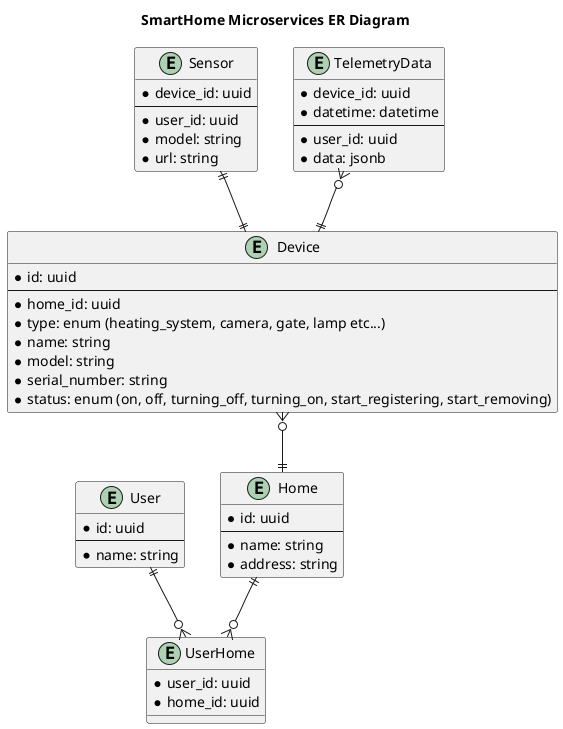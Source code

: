 @startuml
title SmartHome Microservices ER Diagram

top to bottom direction

entity Device {
  * id: uuid
  --
  * home_id: uuid
  * type: enum (heating_system, camera, gate, lamp etc...)
  * name: string
  * model: string
  * serial_number: string
  * status: enum (on, off, turning_off, turning_on, start_registering, start_removing)
}

entity Home {
  * id: uuid
  --
  * name: string
  * address: string
}

entity UserHome {
  * user_id: uuid
  * home_id: uuid
}

entity User {
  * id: uuid
  --
  * name: string
}

entity Sensor {
    * device_id: uuid
    --
    * user_id: uuid
    * model: string
    * url: string
}

entity TelemetryData {
    * device_id: uuid
    * datetime: datetime
    --
    * user_id: uuid
    * data: jsonb
}

User ||--o{ UserHome
Home ||--o{ UserHome
Device }o--|| Home
Sensor ||--|| Device
TelemetryData }o--|| Device
@enduml